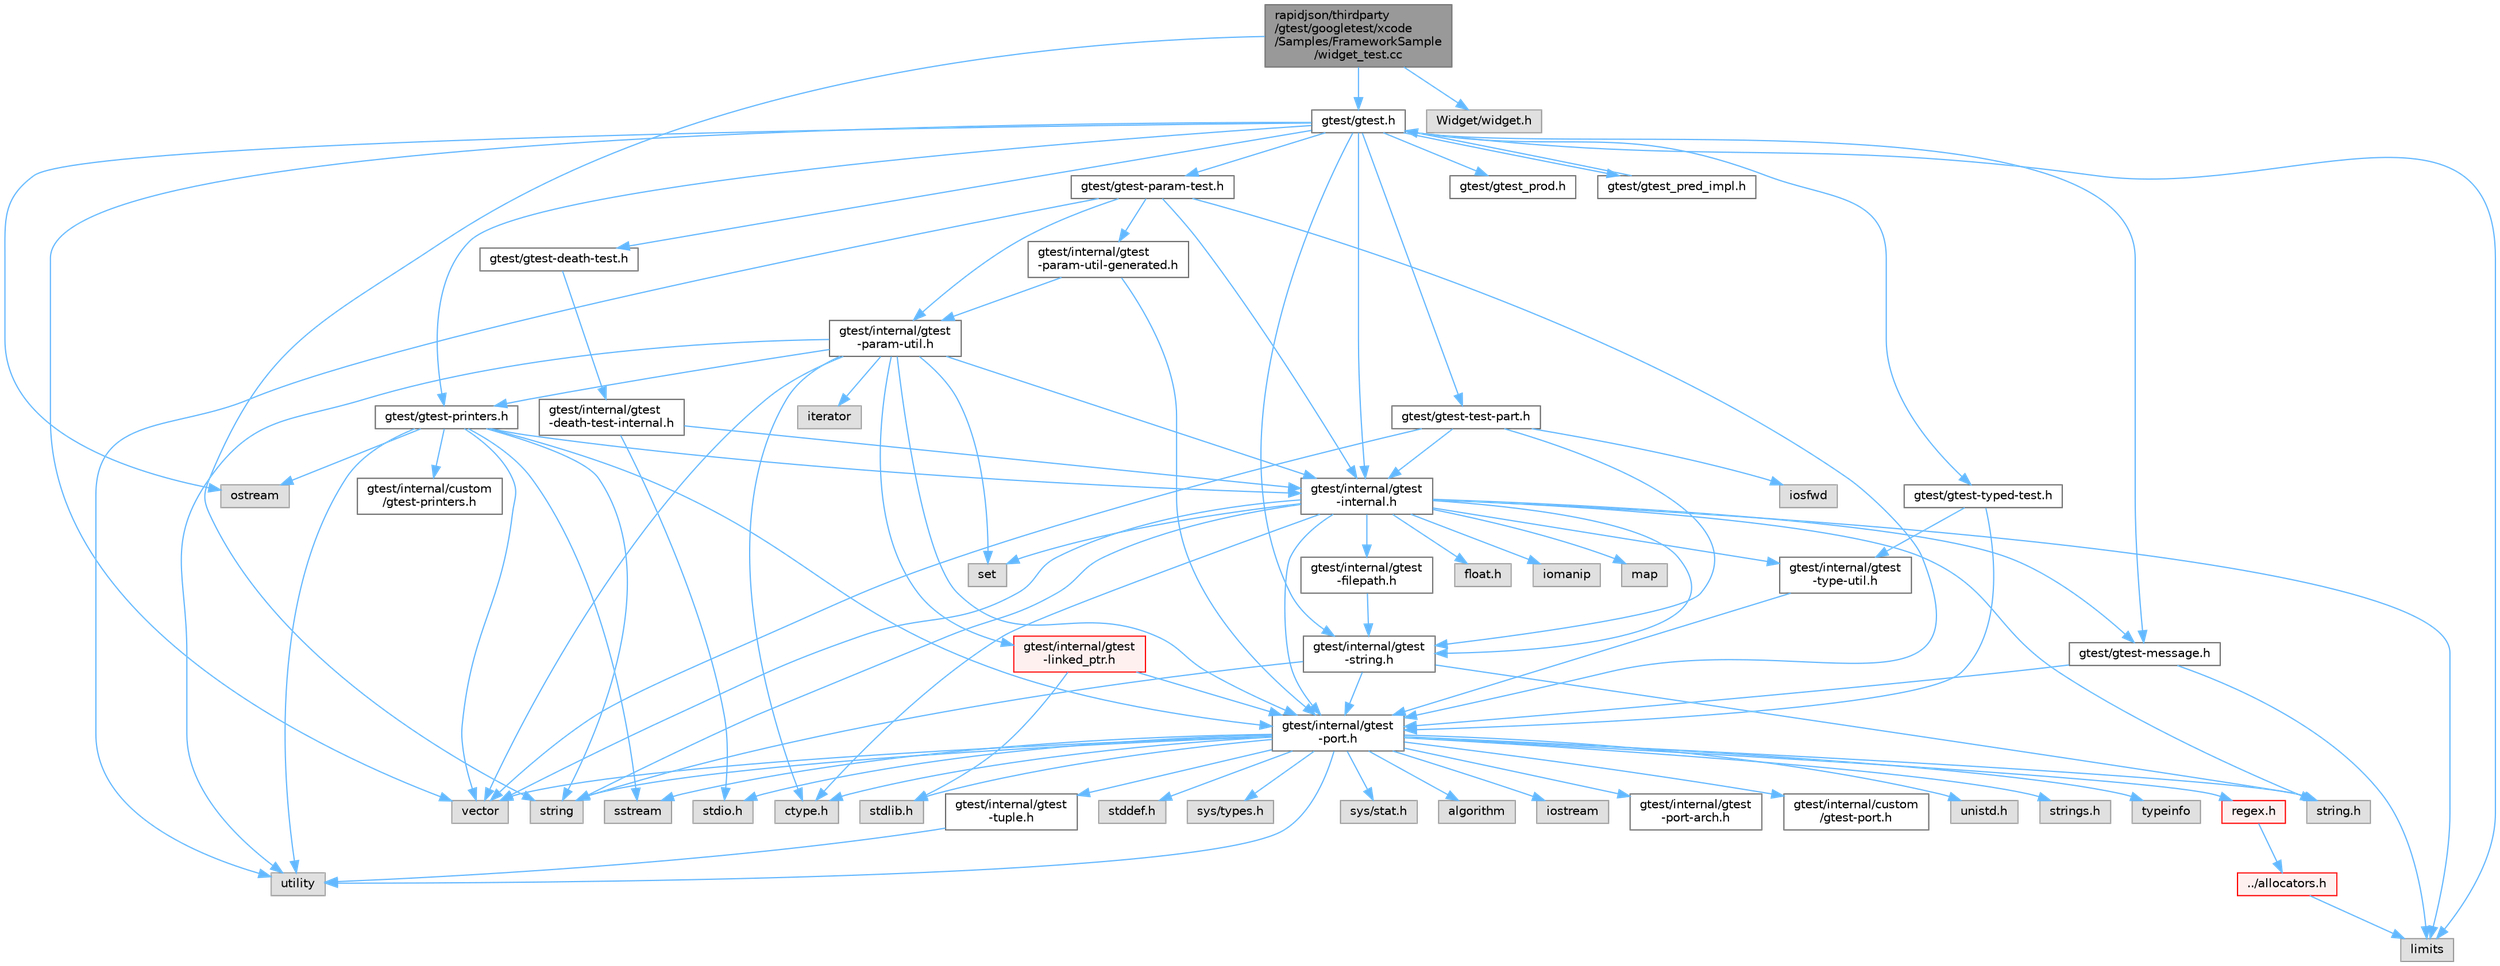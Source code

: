 digraph "rapidjson/thirdparty/gtest/googletest/xcode/Samples/FrameworkSample/widget_test.cc"
{
 // LATEX_PDF_SIZE
  bgcolor="transparent";
  edge [fontname=Helvetica,fontsize=10,labelfontname=Helvetica,labelfontsize=10];
  node [fontname=Helvetica,fontsize=10,shape=box,height=0.2,width=0.4];
  Node1 [id="Node000001",label="rapidjson/thirdparty\l/gtest/googletest/xcode\l/Samples/FrameworkSample\l/widget_test.cc",height=0.2,width=0.4,color="gray40", fillcolor="grey60", style="filled", fontcolor="black",tooltip=" "];
  Node1 -> Node2 [id="edge1_Node000001_Node000002",color="steelblue1",style="solid",tooltip=" "];
  Node2 [id="Node000002",label="string",height=0.2,width=0.4,color="grey60", fillcolor="#E0E0E0", style="filled",tooltip=" "];
  Node1 -> Node3 [id="edge2_Node000001_Node000003",color="steelblue1",style="solid",tooltip=" "];
  Node3 [id="Node000003",label="gtest/gtest.h",height=0.2,width=0.4,color="grey40", fillcolor="white", style="filled",URL="$gtest_8h.html",tooltip=" "];
  Node3 -> Node4 [id="edge3_Node000003_Node000004",color="steelblue1",style="solid",tooltip=" "];
  Node4 [id="Node000004",label="limits",height=0.2,width=0.4,color="grey60", fillcolor="#E0E0E0", style="filled",tooltip=" "];
  Node3 -> Node5 [id="edge4_Node000003_Node000005",color="steelblue1",style="solid",tooltip=" "];
  Node5 [id="Node000005",label="ostream",height=0.2,width=0.4,color="grey60", fillcolor="#E0E0E0", style="filled",tooltip=" "];
  Node3 -> Node6 [id="edge5_Node000003_Node000006",color="steelblue1",style="solid",tooltip=" "];
  Node6 [id="Node000006",label="vector",height=0.2,width=0.4,color="grey60", fillcolor="#E0E0E0", style="filled",tooltip=" "];
  Node3 -> Node7 [id="edge6_Node000003_Node000007",color="steelblue1",style="solid",tooltip=" "];
  Node7 [id="Node000007",label="gtest/internal/gtest\l-internal.h",height=0.2,width=0.4,color="grey40", fillcolor="white", style="filled",URL="$gtest-internal_8h.html",tooltip=" "];
  Node7 -> Node8 [id="edge7_Node000007_Node000008",color="steelblue1",style="solid",tooltip=" "];
  Node8 [id="Node000008",label="gtest/internal/gtest\l-port.h",height=0.2,width=0.4,color="grey40", fillcolor="white", style="filled",URL="$gtest-port_8h.html",tooltip=" "];
  Node8 -> Node9 [id="edge8_Node000008_Node000009",color="steelblue1",style="solid",tooltip=" "];
  Node9 [id="Node000009",label="ctype.h",height=0.2,width=0.4,color="grey60", fillcolor="#E0E0E0", style="filled",tooltip=" "];
  Node8 -> Node10 [id="edge9_Node000008_Node000010",color="steelblue1",style="solid",tooltip=" "];
  Node10 [id="Node000010",label="stddef.h",height=0.2,width=0.4,color="grey60", fillcolor="#E0E0E0", style="filled",tooltip=" "];
  Node8 -> Node11 [id="edge10_Node000008_Node000011",color="steelblue1",style="solid",tooltip=" "];
  Node11 [id="Node000011",label="stdlib.h",height=0.2,width=0.4,color="grey60", fillcolor="#E0E0E0", style="filled",tooltip=" "];
  Node8 -> Node12 [id="edge11_Node000008_Node000012",color="steelblue1",style="solid",tooltip=" "];
  Node12 [id="Node000012",label="stdio.h",height=0.2,width=0.4,color="grey60", fillcolor="#E0E0E0", style="filled",tooltip=" "];
  Node8 -> Node13 [id="edge12_Node000008_Node000013",color="steelblue1",style="solid",tooltip=" "];
  Node13 [id="Node000013",label="string.h",height=0.2,width=0.4,color="grey60", fillcolor="#E0E0E0", style="filled",tooltip=" "];
  Node8 -> Node14 [id="edge13_Node000008_Node000014",color="steelblue1",style="solid",tooltip=" "];
  Node14 [id="Node000014",label="sys/types.h",height=0.2,width=0.4,color="grey60", fillcolor="#E0E0E0", style="filled",tooltip=" "];
  Node8 -> Node15 [id="edge14_Node000008_Node000015",color="steelblue1",style="solid",tooltip=" "];
  Node15 [id="Node000015",label="sys/stat.h",height=0.2,width=0.4,color="grey60", fillcolor="#E0E0E0", style="filled",tooltip=" "];
  Node8 -> Node2 [id="edge15_Node000008_Node000002",color="steelblue1",style="solid",tooltip=" "];
  Node8 -> Node16 [id="edge16_Node000008_Node000016",color="steelblue1",style="solid",tooltip=" "];
  Node16 [id="Node000016",label="algorithm",height=0.2,width=0.4,color="grey60", fillcolor="#E0E0E0", style="filled",tooltip=" "];
  Node8 -> Node17 [id="edge17_Node000008_Node000017",color="steelblue1",style="solid",tooltip=" "];
  Node17 [id="Node000017",label="iostream",height=0.2,width=0.4,color="grey60", fillcolor="#E0E0E0", style="filled",tooltip=" "];
  Node8 -> Node18 [id="edge18_Node000008_Node000018",color="steelblue1",style="solid",tooltip=" "];
  Node18 [id="Node000018",label="sstream",height=0.2,width=0.4,color="grey60", fillcolor="#E0E0E0", style="filled",tooltip=" "];
  Node8 -> Node19 [id="edge19_Node000008_Node000019",color="steelblue1",style="solid",tooltip=" "];
  Node19 [id="Node000019",label="utility",height=0.2,width=0.4,color="grey60", fillcolor="#E0E0E0", style="filled",tooltip=" "];
  Node8 -> Node6 [id="edge20_Node000008_Node000006",color="steelblue1",style="solid",tooltip=" "];
  Node8 -> Node20 [id="edge21_Node000008_Node000020",color="steelblue1",style="solid",tooltip=" "];
  Node20 [id="Node000020",label="gtest/internal/gtest\l-port-arch.h",height=0.2,width=0.4,color="grey40", fillcolor="white", style="filled",URL="$gtest-port-arch_8h.html",tooltip=" "];
  Node8 -> Node21 [id="edge22_Node000008_Node000021",color="steelblue1",style="solid",tooltip=" "];
  Node21 [id="Node000021",label="gtest/internal/custom\l/gtest-port.h",height=0.2,width=0.4,color="grey40", fillcolor="white", style="filled",URL="$custom_2gtest-port_8h.html",tooltip=" "];
  Node8 -> Node22 [id="edge23_Node000008_Node000022",color="steelblue1",style="solid",tooltip=" "];
  Node22 [id="Node000022",label="unistd.h",height=0.2,width=0.4,color="grey60", fillcolor="#E0E0E0", style="filled",tooltip=" "];
  Node8 -> Node23 [id="edge24_Node000008_Node000023",color="steelblue1",style="solid",tooltip=" "];
  Node23 [id="Node000023",label="strings.h",height=0.2,width=0.4,color="grey60", fillcolor="#E0E0E0", style="filled",tooltip=" "];
  Node8 -> Node24 [id="edge25_Node000008_Node000024",color="steelblue1",style="solid",tooltip=" "];
  Node24 [id="Node000024",label="regex.h",height=0.2,width=0.4,color="red", fillcolor="#FFF0F0", style="filled",URL="$regex_8h.html",tooltip=" "];
  Node24 -> Node25 [id="edge26_Node000024_Node000025",color="steelblue1",style="solid",tooltip=" "];
  Node25 [id="Node000025",label="../allocators.h",height=0.2,width=0.4,color="red", fillcolor="#FFF0F0", style="filled",URL="$allocators_8h.html",tooltip=" "];
  Node25 -> Node4 [id="edge27_Node000025_Node000004",color="steelblue1",style="solid",tooltip=" "];
  Node8 -> Node37 [id="edge28_Node000008_Node000037",color="steelblue1",style="solid",tooltip=" "];
  Node37 [id="Node000037",label="typeinfo",height=0.2,width=0.4,color="grey60", fillcolor="#E0E0E0", style="filled",tooltip=" "];
  Node8 -> Node38 [id="edge29_Node000008_Node000038",color="steelblue1",style="solid",tooltip=" "];
  Node38 [id="Node000038",label="gtest/internal/gtest\l-tuple.h",height=0.2,width=0.4,color="grey40", fillcolor="white", style="filled",URL="$gtest-tuple_8h.html",tooltip=" "];
  Node38 -> Node19 [id="edge30_Node000038_Node000019",color="steelblue1",style="solid",tooltip=" "];
  Node7 -> Node9 [id="edge31_Node000007_Node000009",color="steelblue1",style="solid",tooltip=" "];
  Node7 -> Node39 [id="edge32_Node000007_Node000039",color="steelblue1",style="solid",tooltip=" "];
  Node39 [id="Node000039",label="float.h",height=0.2,width=0.4,color="grey60", fillcolor="#E0E0E0", style="filled",tooltip=" "];
  Node7 -> Node13 [id="edge33_Node000007_Node000013",color="steelblue1",style="solid",tooltip=" "];
  Node7 -> Node40 [id="edge34_Node000007_Node000040",color="steelblue1",style="solid",tooltip=" "];
  Node40 [id="Node000040",label="iomanip",height=0.2,width=0.4,color="grey60", fillcolor="#E0E0E0", style="filled",tooltip=" "];
  Node7 -> Node4 [id="edge35_Node000007_Node000004",color="steelblue1",style="solid",tooltip=" "];
  Node7 -> Node41 [id="edge36_Node000007_Node000041",color="steelblue1",style="solid",tooltip=" "];
  Node41 [id="Node000041",label="map",height=0.2,width=0.4,color="grey60", fillcolor="#E0E0E0", style="filled",tooltip=" "];
  Node7 -> Node42 [id="edge37_Node000007_Node000042",color="steelblue1",style="solid",tooltip=" "];
  Node42 [id="Node000042",label="set",height=0.2,width=0.4,color="grey60", fillcolor="#E0E0E0", style="filled",tooltip=" "];
  Node7 -> Node2 [id="edge38_Node000007_Node000002",color="steelblue1",style="solid",tooltip=" "];
  Node7 -> Node6 [id="edge39_Node000007_Node000006",color="steelblue1",style="solid",tooltip=" "];
  Node7 -> Node43 [id="edge40_Node000007_Node000043",color="steelblue1",style="solid",tooltip=" "];
  Node43 [id="Node000043",label="gtest/gtest-message.h",height=0.2,width=0.4,color="grey40", fillcolor="white", style="filled",URL="$gtest-message_8h.html",tooltip=" "];
  Node43 -> Node4 [id="edge41_Node000043_Node000004",color="steelblue1",style="solid",tooltip=" "];
  Node43 -> Node8 [id="edge42_Node000043_Node000008",color="steelblue1",style="solid",tooltip=" "];
  Node7 -> Node44 [id="edge43_Node000007_Node000044",color="steelblue1",style="solid",tooltip=" "];
  Node44 [id="Node000044",label="gtest/internal/gtest\l-filepath.h",height=0.2,width=0.4,color="grey40", fillcolor="white", style="filled",URL="$gtest-filepath_8h.html",tooltip=" "];
  Node44 -> Node45 [id="edge44_Node000044_Node000045",color="steelblue1",style="solid",tooltip=" "];
  Node45 [id="Node000045",label="gtest/internal/gtest\l-string.h",height=0.2,width=0.4,color="grey40", fillcolor="white", style="filled",URL="$gtest-string_8h.html",tooltip=" "];
  Node45 -> Node13 [id="edge45_Node000045_Node000013",color="steelblue1",style="solid",tooltip=" "];
  Node45 -> Node2 [id="edge46_Node000045_Node000002",color="steelblue1",style="solid",tooltip=" "];
  Node45 -> Node8 [id="edge47_Node000045_Node000008",color="steelblue1",style="solid",tooltip=" "];
  Node7 -> Node45 [id="edge48_Node000007_Node000045",color="steelblue1",style="solid",tooltip=" "];
  Node7 -> Node46 [id="edge49_Node000007_Node000046",color="steelblue1",style="solid",tooltip=" "];
  Node46 [id="Node000046",label="gtest/internal/gtest\l-type-util.h",height=0.2,width=0.4,color="grey40", fillcolor="white", style="filled",URL="$gtest-type-util_8h.html",tooltip=" "];
  Node46 -> Node8 [id="edge50_Node000046_Node000008",color="steelblue1",style="solid",tooltip=" "];
  Node3 -> Node45 [id="edge51_Node000003_Node000045",color="steelblue1",style="solid",tooltip=" "];
  Node3 -> Node47 [id="edge52_Node000003_Node000047",color="steelblue1",style="solid",tooltip=" "];
  Node47 [id="Node000047",label="gtest/gtest-death-test.h",height=0.2,width=0.4,color="grey40", fillcolor="white", style="filled",URL="$gtest-death-test_8h.html",tooltip=" "];
  Node47 -> Node48 [id="edge53_Node000047_Node000048",color="steelblue1",style="solid",tooltip=" "];
  Node48 [id="Node000048",label="gtest/internal/gtest\l-death-test-internal.h",height=0.2,width=0.4,color="grey40", fillcolor="white", style="filled",URL="$gtest-death-test-internal_8h.html",tooltip=" "];
  Node48 -> Node7 [id="edge54_Node000048_Node000007",color="steelblue1",style="solid",tooltip=" "];
  Node48 -> Node12 [id="edge55_Node000048_Node000012",color="steelblue1",style="solid",tooltip=" "];
  Node3 -> Node43 [id="edge56_Node000003_Node000043",color="steelblue1",style="solid",tooltip=" "];
  Node3 -> Node49 [id="edge57_Node000003_Node000049",color="steelblue1",style="solid",tooltip=" "];
  Node49 [id="Node000049",label="gtest/gtest-param-test.h",height=0.2,width=0.4,color="grey40", fillcolor="white", style="filled",URL="$gtest-param-test_8h.html",tooltip=" "];
  Node49 -> Node8 [id="edge58_Node000049_Node000008",color="steelblue1",style="solid",tooltip=" "];
  Node49 -> Node19 [id="edge59_Node000049_Node000019",color="steelblue1",style="solid",tooltip=" "];
  Node49 -> Node7 [id="edge60_Node000049_Node000007",color="steelblue1",style="solid",tooltip=" "];
  Node49 -> Node50 [id="edge61_Node000049_Node000050",color="steelblue1",style="solid",tooltip=" "];
  Node50 [id="Node000050",label="gtest/internal/gtest\l-param-util.h",height=0.2,width=0.4,color="grey40", fillcolor="white", style="filled",URL="$gtest-param-util_8h.html",tooltip=" "];
  Node50 -> Node9 [id="edge62_Node000050_Node000009",color="steelblue1",style="solid",tooltip=" "];
  Node50 -> Node51 [id="edge63_Node000050_Node000051",color="steelblue1",style="solid",tooltip=" "];
  Node51 [id="Node000051",label="iterator",height=0.2,width=0.4,color="grey60", fillcolor="#E0E0E0", style="filled",tooltip=" "];
  Node50 -> Node42 [id="edge64_Node000050_Node000042",color="steelblue1",style="solid",tooltip=" "];
  Node50 -> Node19 [id="edge65_Node000050_Node000019",color="steelblue1",style="solid",tooltip=" "];
  Node50 -> Node6 [id="edge66_Node000050_Node000006",color="steelblue1",style="solid",tooltip=" "];
  Node50 -> Node7 [id="edge67_Node000050_Node000007",color="steelblue1",style="solid",tooltip=" "];
  Node50 -> Node52 [id="edge68_Node000050_Node000052",color="steelblue1",style="solid",tooltip=" "];
  Node52 [id="Node000052",label="gtest/internal/gtest\l-linked_ptr.h",height=0.2,width=0.4,color="red", fillcolor="#FFF0F0", style="filled",URL="$gtest-linked__ptr_8h.html",tooltip=" "];
  Node52 -> Node11 [id="edge69_Node000052_Node000011",color="steelblue1",style="solid",tooltip=" "];
  Node52 -> Node8 [id="edge70_Node000052_Node000008",color="steelblue1",style="solid",tooltip=" "];
  Node50 -> Node8 [id="edge71_Node000050_Node000008",color="steelblue1",style="solid",tooltip=" "];
  Node50 -> Node54 [id="edge72_Node000050_Node000054",color="steelblue1",style="solid",tooltip=" "];
  Node54 [id="Node000054",label="gtest/gtest-printers.h",height=0.2,width=0.4,color="grey40", fillcolor="white", style="filled",URL="$gtest-printers_8h.html",tooltip=" "];
  Node54 -> Node5 [id="edge73_Node000054_Node000005",color="steelblue1",style="solid",tooltip=" "];
  Node54 -> Node18 [id="edge74_Node000054_Node000018",color="steelblue1",style="solid",tooltip=" "];
  Node54 -> Node2 [id="edge75_Node000054_Node000002",color="steelblue1",style="solid",tooltip=" "];
  Node54 -> Node19 [id="edge76_Node000054_Node000019",color="steelblue1",style="solid",tooltip=" "];
  Node54 -> Node6 [id="edge77_Node000054_Node000006",color="steelblue1",style="solid",tooltip=" "];
  Node54 -> Node8 [id="edge78_Node000054_Node000008",color="steelblue1",style="solid",tooltip=" "];
  Node54 -> Node7 [id="edge79_Node000054_Node000007",color="steelblue1",style="solid",tooltip=" "];
  Node54 -> Node55 [id="edge80_Node000054_Node000055",color="steelblue1",style="solid",tooltip=" "];
  Node55 [id="Node000055",label="gtest/internal/custom\l/gtest-printers.h",height=0.2,width=0.4,color="grey40", fillcolor="white", style="filled",URL="$internal_2custom_2gtest-printers_8h.html",tooltip=" "];
  Node49 -> Node56 [id="edge81_Node000049_Node000056",color="steelblue1",style="solid",tooltip=" "];
  Node56 [id="Node000056",label="gtest/internal/gtest\l-param-util-generated.h",height=0.2,width=0.4,color="grey40", fillcolor="white", style="filled",URL="$gtest-param-util-generated_8h.html",tooltip=" "];
  Node56 -> Node50 [id="edge82_Node000056_Node000050",color="steelblue1",style="solid",tooltip=" "];
  Node56 -> Node8 [id="edge83_Node000056_Node000008",color="steelblue1",style="solid",tooltip=" "];
  Node3 -> Node54 [id="edge84_Node000003_Node000054",color="steelblue1",style="solid",tooltip=" "];
  Node3 -> Node57 [id="edge85_Node000003_Node000057",color="steelblue1",style="solid",tooltip=" "];
  Node57 [id="Node000057",label="gtest/gtest_prod.h",height=0.2,width=0.4,color="grey40", fillcolor="white", style="filled",URL="$gtest__prod_8h.html",tooltip=" "];
  Node3 -> Node58 [id="edge86_Node000003_Node000058",color="steelblue1",style="solid",tooltip=" "];
  Node58 [id="Node000058",label="gtest/gtest-test-part.h",height=0.2,width=0.4,color="grey40", fillcolor="white", style="filled",URL="$gtest-test-part_8h.html",tooltip=" "];
  Node58 -> Node59 [id="edge87_Node000058_Node000059",color="steelblue1",style="solid",tooltip=" "];
  Node59 [id="Node000059",label="iosfwd",height=0.2,width=0.4,color="grey60", fillcolor="#E0E0E0", style="filled",tooltip=" "];
  Node58 -> Node6 [id="edge88_Node000058_Node000006",color="steelblue1",style="solid",tooltip=" "];
  Node58 -> Node7 [id="edge89_Node000058_Node000007",color="steelblue1",style="solid",tooltip=" "];
  Node58 -> Node45 [id="edge90_Node000058_Node000045",color="steelblue1",style="solid",tooltip=" "];
  Node3 -> Node60 [id="edge91_Node000003_Node000060",color="steelblue1",style="solid",tooltip=" "];
  Node60 [id="Node000060",label="gtest/gtest-typed-test.h",height=0.2,width=0.4,color="grey40", fillcolor="white", style="filled",URL="$gtest-typed-test_8h.html",tooltip=" "];
  Node60 -> Node8 [id="edge92_Node000060_Node000008",color="steelblue1",style="solid",tooltip=" "];
  Node60 -> Node46 [id="edge93_Node000060_Node000046",color="steelblue1",style="solid",tooltip=" "];
  Node3 -> Node61 [id="edge94_Node000003_Node000061",color="steelblue1",style="solid",tooltip=" "];
  Node61 [id="Node000061",label="gtest/gtest_pred_impl.h",height=0.2,width=0.4,color="grey40", fillcolor="white", style="filled",URL="$gtest__pred__impl_8h.html",tooltip=" "];
  Node61 -> Node3 [id="edge95_Node000061_Node000003",color="steelblue1",style="solid",tooltip=" "];
  Node1 -> Node62 [id="edge96_Node000001_Node000062",color="steelblue1",style="solid",tooltip=" "];
  Node62 [id="Node000062",label="Widget/widget.h",height=0.2,width=0.4,color="grey60", fillcolor="#E0E0E0", style="filled",tooltip=" "];
}
